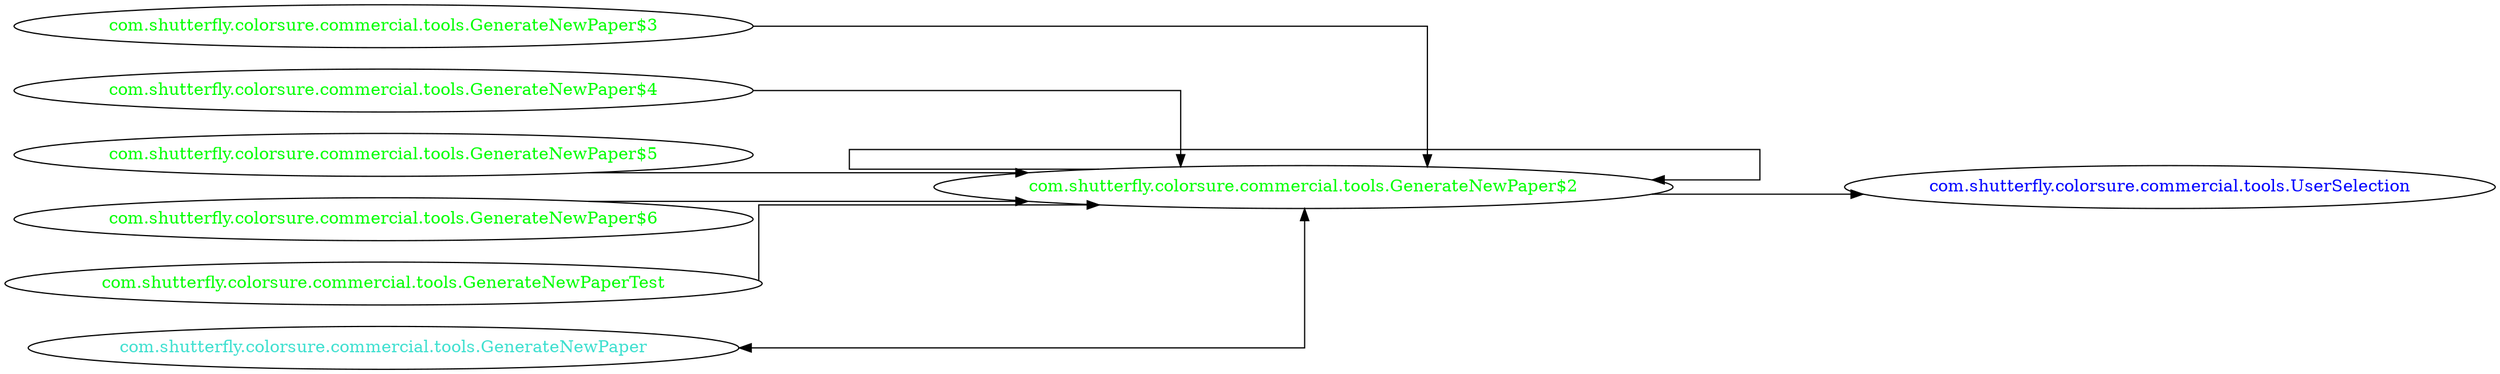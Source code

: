 digraph dependencyGraph {
 concentrate=true;
 ranksep="2.0";
 rankdir="LR"; 
 splines="ortho";
"com.shutterfly.colorsure.commercial.tools.GenerateNewPaper$2" [fontcolor="red"];
"com.shutterfly.colorsure.commercial.tools.UserSelection" [ fontcolor="blue" ];
"com.shutterfly.colorsure.commercial.tools.GenerateNewPaper$2"->"com.shutterfly.colorsure.commercial.tools.UserSelection";
"com.shutterfly.colorsure.commercial.tools.GenerateNewPaper$2" [ fontcolor="green" ];
"com.shutterfly.colorsure.commercial.tools.GenerateNewPaper$2"->"com.shutterfly.colorsure.commercial.tools.GenerateNewPaper$2";
"com.shutterfly.colorsure.commercial.tools.GenerateNewPaper$3" [ fontcolor="green" ];
"com.shutterfly.colorsure.commercial.tools.GenerateNewPaper$3"->"com.shutterfly.colorsure.commercial.tools.GenerateNewPaper$2";
"com.shutterfly.colorsure.commercial.tools.GenerateNewPaper$4" [ fontcolor="green" ];
"com.shutterfly.colorsure.commercial.tools.GenerateNewPaper$4"->"com.shutterfly.colorsure.commercial.tools.GenerateNewPaper$2";
"com.shutterfly.colorsure.commercial.tools.GenerateNewPaper$5" [ fontcolor="green" ];
"com.shutterfly.colorsure.commercial.tools.GenerateNewPaper$5"->"com.shutterfly.colorsure.commercial.tools.GenerateNewPaper$2";
"com.shutterfly.colorsure.commercial.tools.GenerateNewPaper$6" [ fontcolor="green" ];
"com.shutterfly.colorsure.commercial.tools.GenerateNewPaper$6"->"com.shutterfly.colorsure.commercial.tools.GenerateNewPaper$2";
"com.shutterfly.colorsure.commercial.tools.GenerateNewPaperTest" [ fontcolor="green" ];
"com.shutterfly.colorsure.commercial.tools.GenerateNewPaperTest"->"com.shutterfly.colorsure.commercial.tools.GenerateNewPaper$2";
"com.shutterfly.colorsure.commercial.tools.GenerateNewPaper" [ fontcolor="turquoise" ];
"com.shutterfly.colorsure.commercial.tools.GenerateNewPaper"->"com.shutterfly.colorsure.commercial.tools.GenerateNewPaper$2" [dir=both];
}